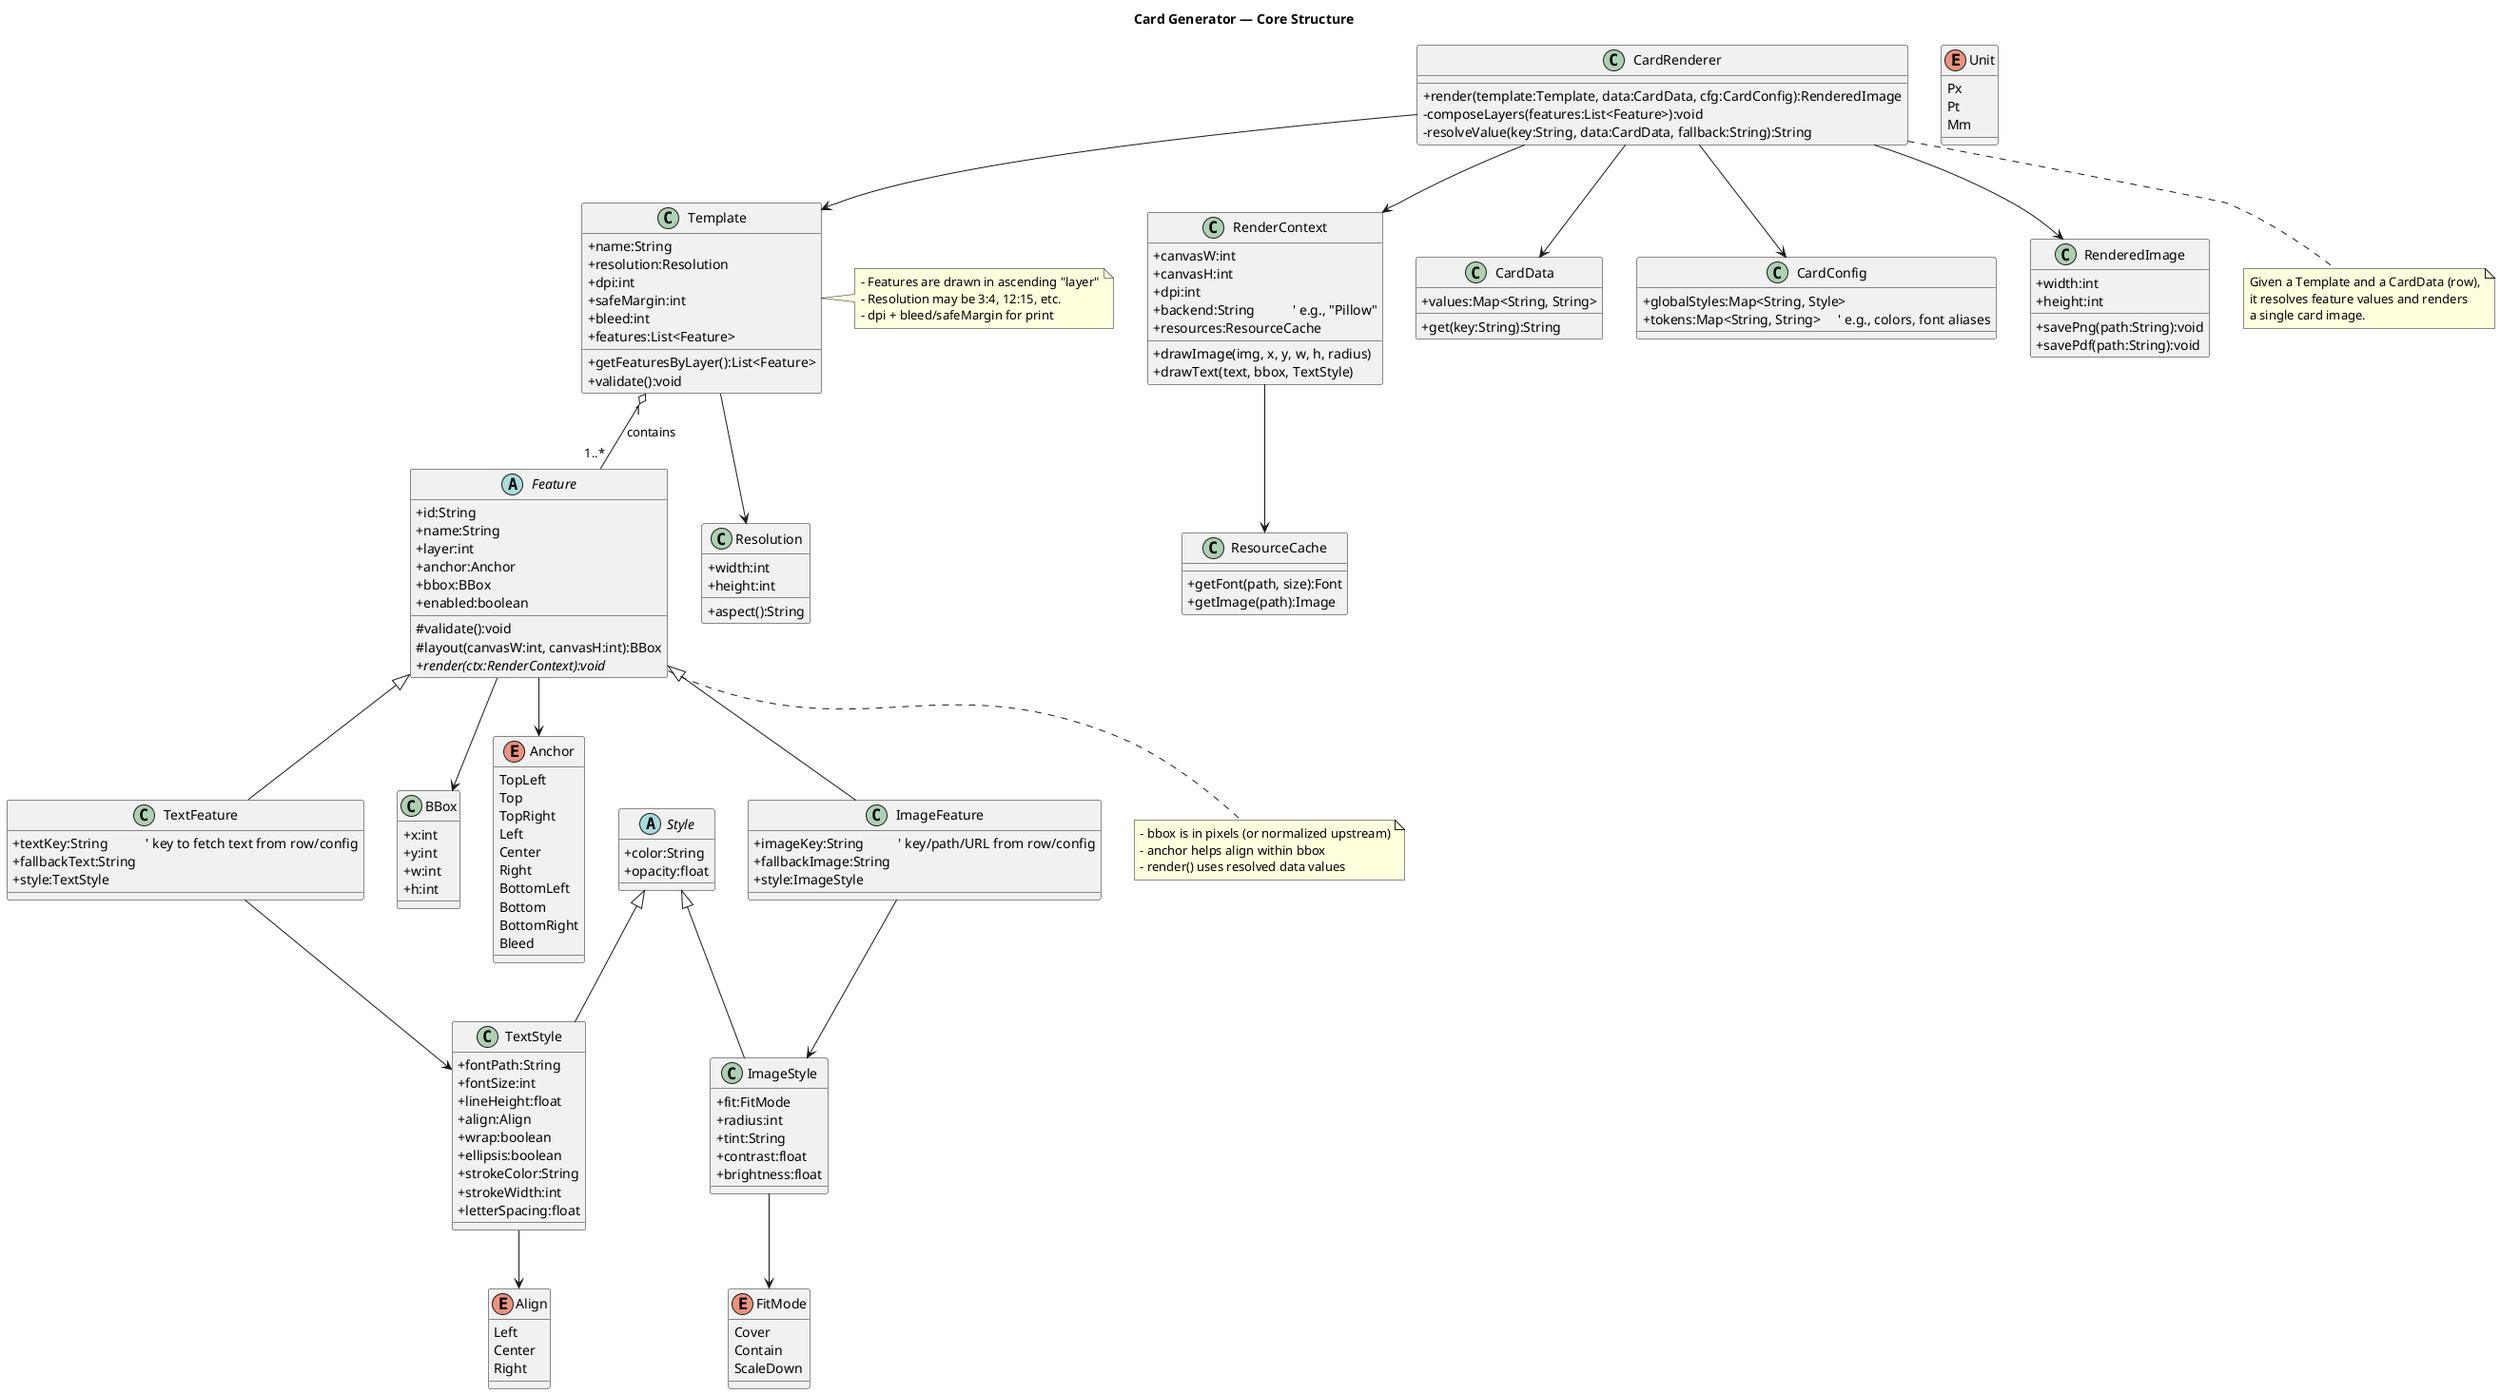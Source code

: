 @startuml
title Card Generator — Core Structure

skinparam classAttributeIconSize 0
skinparam shadowing false

' ==== Value Objects & Enums ====
class BBox {
  +x:int
  +y:int
  +w:int
  +h:int
}

enum Anchor {
  TopLeft
  Top
  TopRight
  Left
  Center
  Right
  BottomLeft
  Bottom
  BottomRight
  Bleed
}

enum Align {
    Left
    Center
    Right
}

enum FitMode {
    Cover
    Contain
    ScaleDown
}

enum Unit {
    Px
    Pt
    Mm
}

class Resolution {
  +width:int
  +height:int
  +aspect():String
}

' ==== Styles ====
abstract class Style {
  +color:String
  +opacity:float
}

class TextStyle extends Style {
  +fontPath:String
  +fontSize:int
  +lineHeight:float
  +align:Align
  +wrap:boolean
  +ellipsis:boolean
  +strokeColor:String
  +strokeWidth:int
  +letterSpacing:float
}

class ImageStyle extends Style {
  +fit:FitMode
  +radius:int
  +tint:String
  +contrast:float
  +brightness:float
}

' ==== Features ====
abstract class Feature {
  +id:String
  +name:String
  +layer:int
  +anchor:Anchor
  +bbox:BBox
  +enabled:boolean
  #validate():void
  #layout(canvasW:int, canvasH:int):BBox
  {abstract} +render(ctx:RenderContext):void
}

class TextFeature extends Feature {
  +textKey:String           ' key to fetch text from row/config
  +fallbackText:String
  +style:TextStyle
}

class ImageFeature extends Feature {
  +imageKey:String          ' key/path/URL from row/config
  +fallbackImage:String
  +style:ImageStyle
}

' ==== Template ====
class Template {
  +name:String
  +resolution:Resolution
  +dpi:int
  +safeMargin:int
  +bleed:int
  +features:List<Feature>
  +getFeaturesByLayer():List<Feature>
  +validate():void
}

Template "1" o-- "1..*" Feature : contains
Feature --> BBox
Feature --> Anchor
TextStyle --> Align
ImageStyle --> FitMode

TextFeature --> TextStyle
ImageFeature --> ImageStyle
Template --> Resolution

' ==== Rendering / Config ====
class RenderContext {
  +canvasW:int
  +canvasH:int
  +dpi:int
  +backend:String           ' e.g., "Pillow"
  +resources:ResourceCache
  +drawImage(img, x, y, w, h, radius)
  +drawText(text, bbox, TextStyle)
}

class ResourceCache {
  +getFont(path, size):Font
  +getImage(path):Image
}

class CardData {
  ' A simple key/value map built from CSV/YAML
  +values:Map<String, String>
  +get(key:String):String
}

class CardConfig {
  +globalStyles:Map<String, Style>
  +tokens:Map<String, String>     ' e.g., colors, font aliases
}

class CardRenderer {
  +render(template:Template, data:CardData, cfg:CardConfig):RenderedImage
  -composeLayers(features:List<Feature>):void
  -resolveValue(key:String, data:CardData, fallback:String):String
}

CardRenderer --> RenderContext
CardRenderer --> Template
CardRenderer --> CardData
CardRenderer --> CardConfig
RenderContext --> ResourceCache

' ==== Output ====
class RenderedImage {
  +width:int
  +height:int
  +savePng(path:String):void
  +savePdf(path:String):void
}

CardRenderer --> RenderedImage

' ==== Notes ====
note right of Template
- Features are drawn in ascending "layer"
- Resolution may be 3:4, 12:15, etc.
- dpi + bleed/safeMargin for print
end note

note bottom of Feature
- bbox is in pixels (or normalized upstream)
- anchor helps align within bbox
- render() uses resolved data values
end note

note bottom of CardRenderer
Given a Template and a CardData (row),
it resolves feature values and renders
a single card image.
end note

@enduml

